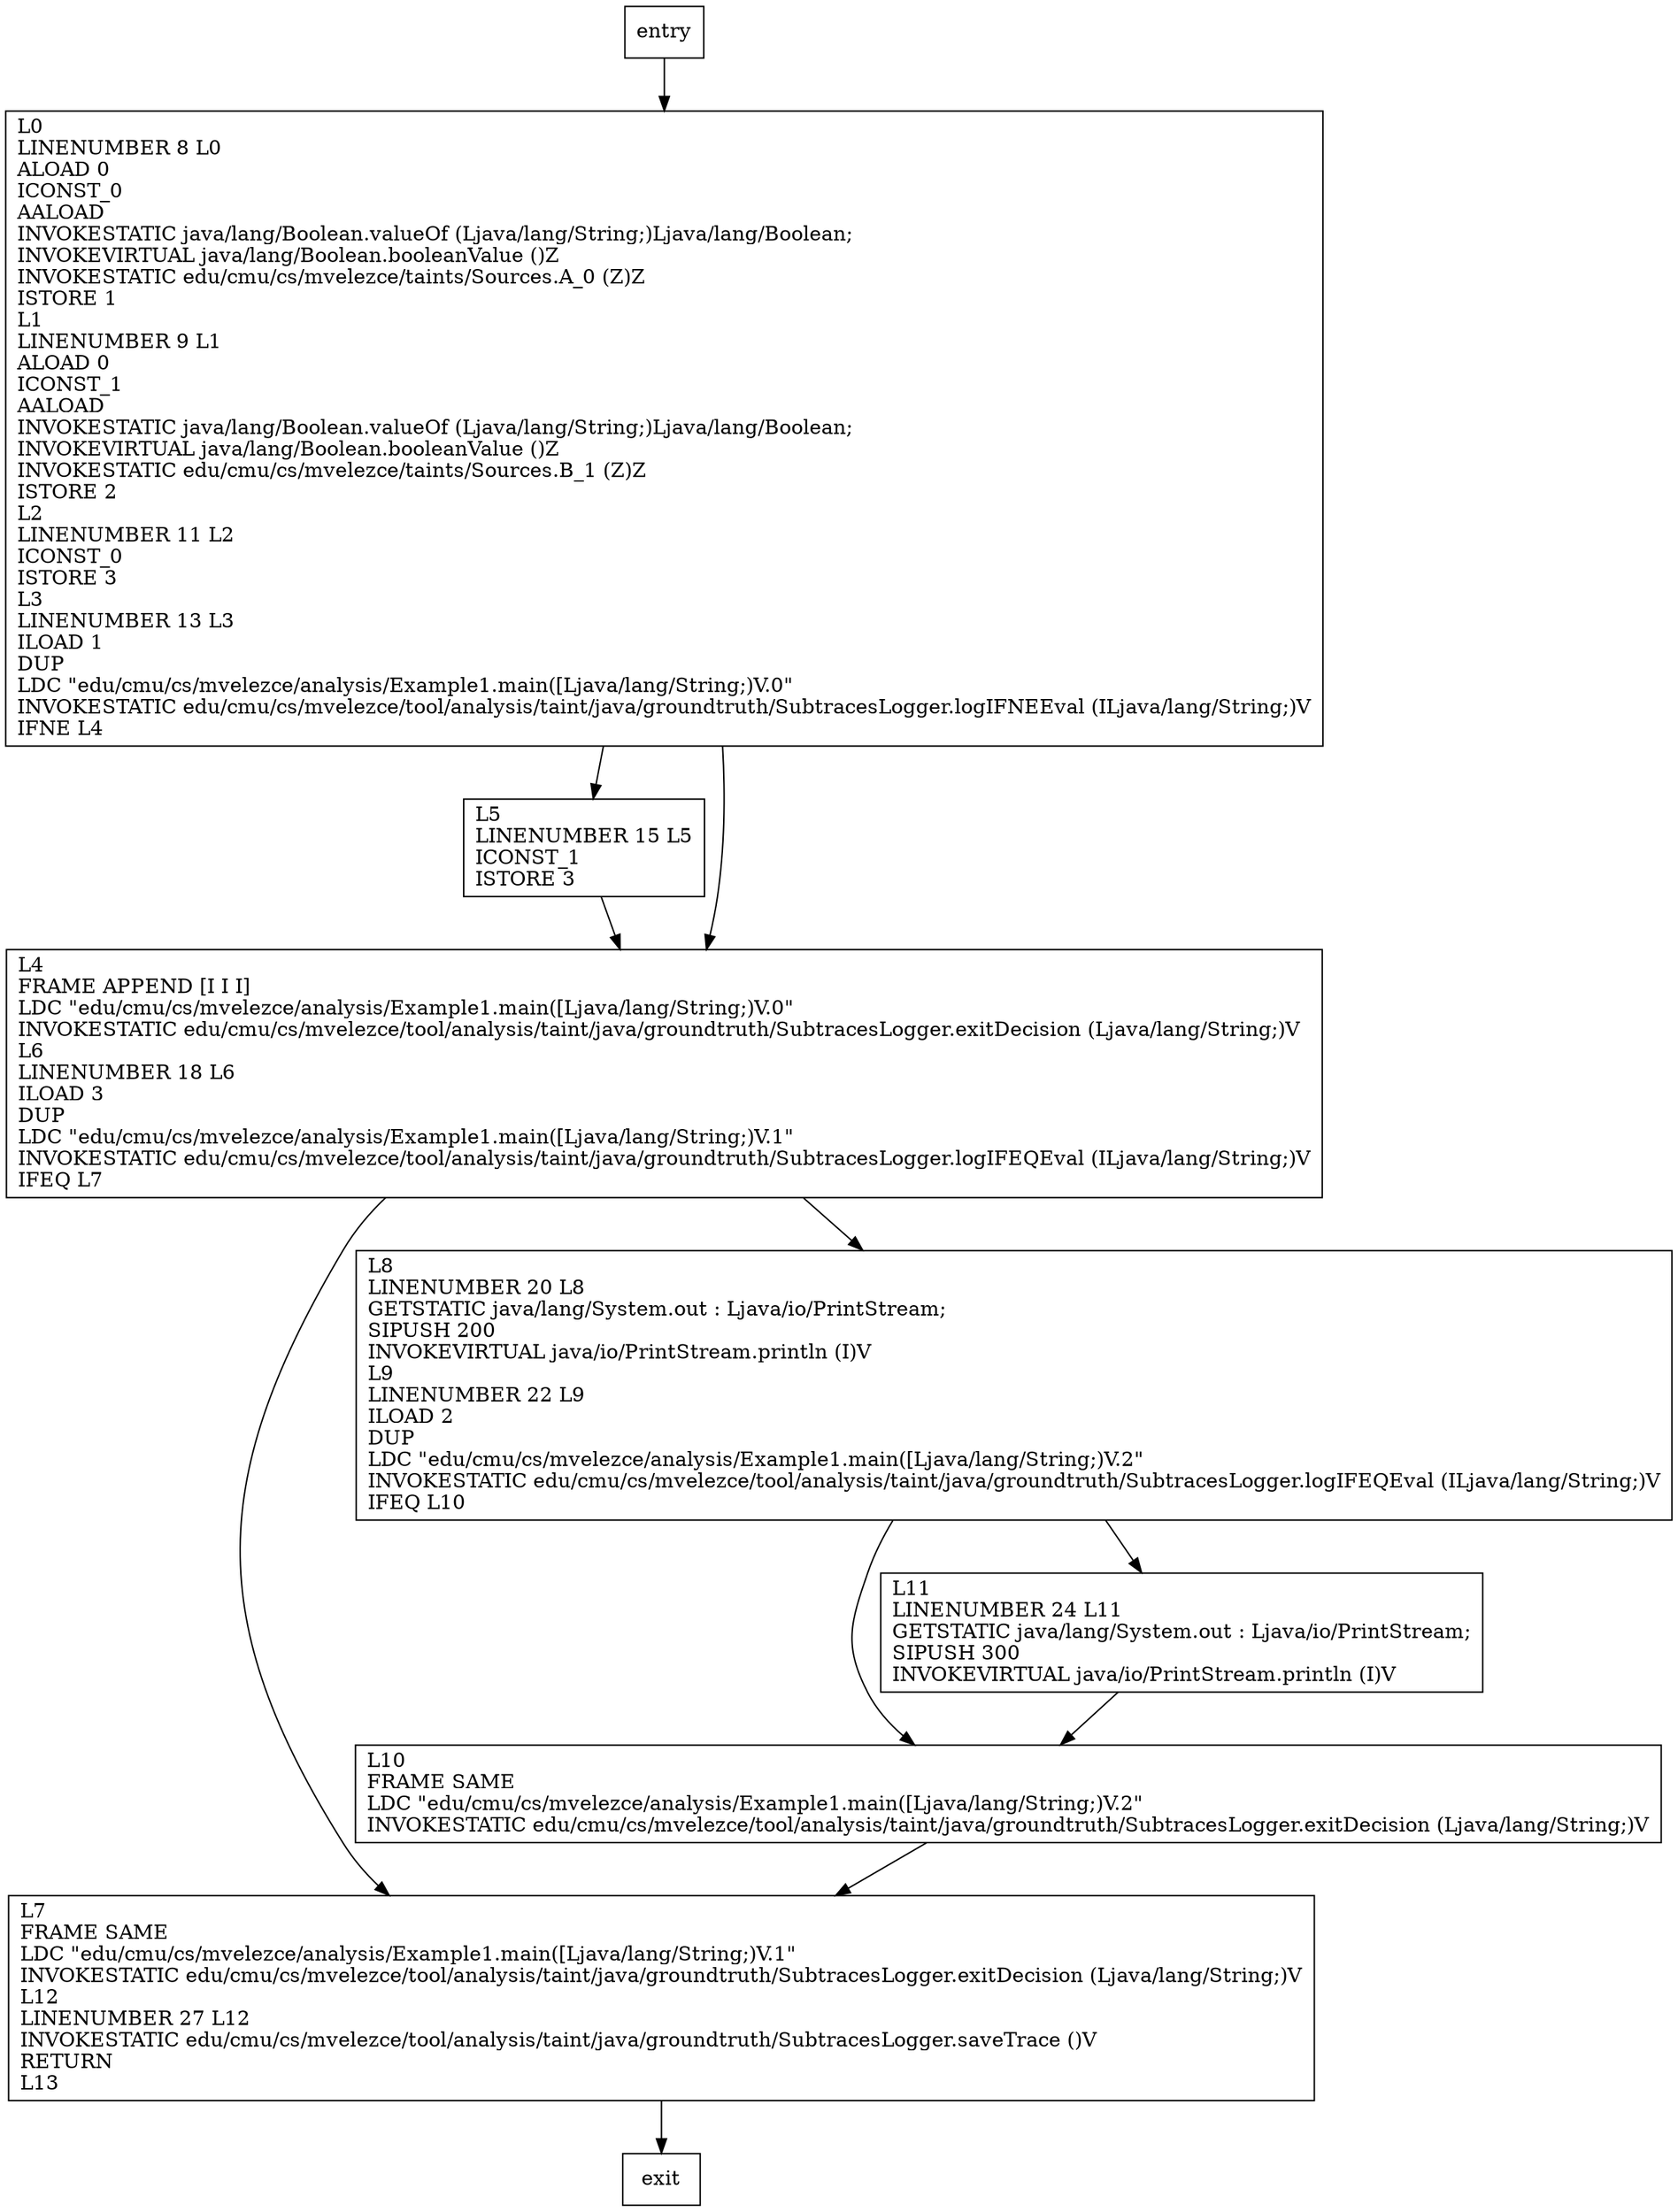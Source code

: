 digraph main {
node [shape=record];
1513946341 [label="L0\lLINENUMBER 8 L0\lALOAD 0\lICONST_0\lAALOAD\lINVOKESTATIC java/lang/Boolean.valueOf (Ljava/lang/String;)Ljava/lang/Boolean;\lINVOKEVIRTUAL java/lang/Boolean.booleanValue ()Z\lINVOKESTATIC edu/cmu/cs/mvelezce/taints/Sources.A_0 (Z)Z\lISTORE 1\lL1\lLINENUMBER 9 L1\lALOAD 0\lICONST_1\lAALOAD\lINVOKESTATIC java/lang/Boolean.valueOf (Ljava/lang/String;)Ljava/lang/Boolean;\lINVOKEVIRTUAL java/lang/Boolean.booleanValue ()Z\lINVOKESTATIC edu/cmu/cs/mvelezce/taints/Sources.B_1 (Z)Z\lISTORE 2\lL2\lLINENUMBER 11 L2\lICONST_0\lISTORE 3\lL3\lLINENUMBER 13 L3\lILOAD 1\lDUP\lLDC \"edu/cmu/cs/mvelezce/analysis/Example1.main([Ljava/lang/String;)V.0\"\lINVOKESTATIC edu/cmu/cs/mvelezce/tool/analysis/taint/java/groundtruth/SubtracesLogger.logIFNEEval (ILjava/lang/String;)V\lIFNE L4\l"];
2064736561 [label="L7\lFRAME SAME\lLDC \"edu/cmu/cs/mvelezce/analysis/Example1.main([Ljava/lang/String;)V.1\"\lINVOKESTATIC edu/cmu/cs/mvelezce/tool/analysis/taint/java/groundtruth/SubtracesLogger.exitDecision (Ljava/lang/String;)V\lL12\lLINENUMBER 27 L12\lINVOKESTATIC edu/cmu/cs/mvelezce/tool/analysis/taint/java/groundtruth/SubtracesLogger.saveTrace ()V\lRETURN\lL13\l"];
686321204 [label="L5\lLINENUMBER 15 L5\lICONST_1\lISTORE 3\l"];
96668486 [label="L4\lFRAME APPEND [I I I]\lLDC \"edu/cmu/cs/mvelezce/analysis/Example1.main([Ljava/lang/String;)V.0\"\lINVOKESTATIC edu/cmu/cs/mvelezce/tool/analysis/taint/java/groundtruth/SubtracesLogger.exitDecision (Ljava/lang/String;)V\lL6\lLINENUMBER 18 L6\lILOAD 3\lDUP\lLDC \"edu/cmu/cs/mvelezce/analysis/Example1.main([Ljava/lang/String;)V.1\"\lINVOKESTATIC edu/cmu/cs/mvelezce/tool/analysis/taint/java/groundtruth/SubtracesLogger.logIFEQEval (ILjava/lang/String;)V\lIFEQ L7\l"];
1182234318 [label="L8\lLINENUMBER 20 L8\lGETSTATIC java/lang/System.out : Ljava/io/PrintStream;\lSIPUSH 200\lINVOKEVIRTUAL java/io/PrintStream.println (I)V\lL9\lLINENUMBER 22 L9\lILOAD 2\lDUP\lLDC \"edu/cmu/cs/mvelezce/analysis/Example1.main([Ljava/lang/String;)V.2\"\lINVOKESTATIC edu/cmu/cs/mvelezce/tool/analysis/taint/java/groundtruth/SubtracesLogger.logIFEQEval (ILjava/lang/String;)V\lIFEQ L10\l"];
224888598 [label="L10\lFRAME SAME\lLDC \"edu/cmu/cs/mvelezce/analysis/Example1.main([Ljava/lang/String;)V.2\"\lINVOKESTATIC edu/cmu/cs/mvelezce/tool/analysis/taint/java/groundtruth/SubtracesLogger.exitDecision (Ljava/lang/String;)V\l"];
1712704558 [label="L11\lLINENUMBER 24 L11\lGETSTATIC java/lang/System.out : Ljava/io/PrintStream;\lSIPUSH 300\lINVOKEVIRTUAL java/io/PrintStream.println (I)V\l"];
entry;
exit;
1513946341 -> 686321204;
1513946341 -> 96668486;
2064736561 -> exit;
entry -> 1513946341;
686321204 -> 96668486;
96668486 -> 2064736561;
96668486 -> 1182234318;
1182234318 -> 224888598;
1182234318 -> 1712704558;
224888598 -> 2064736561;
1712704558 -> 224888598;
}
